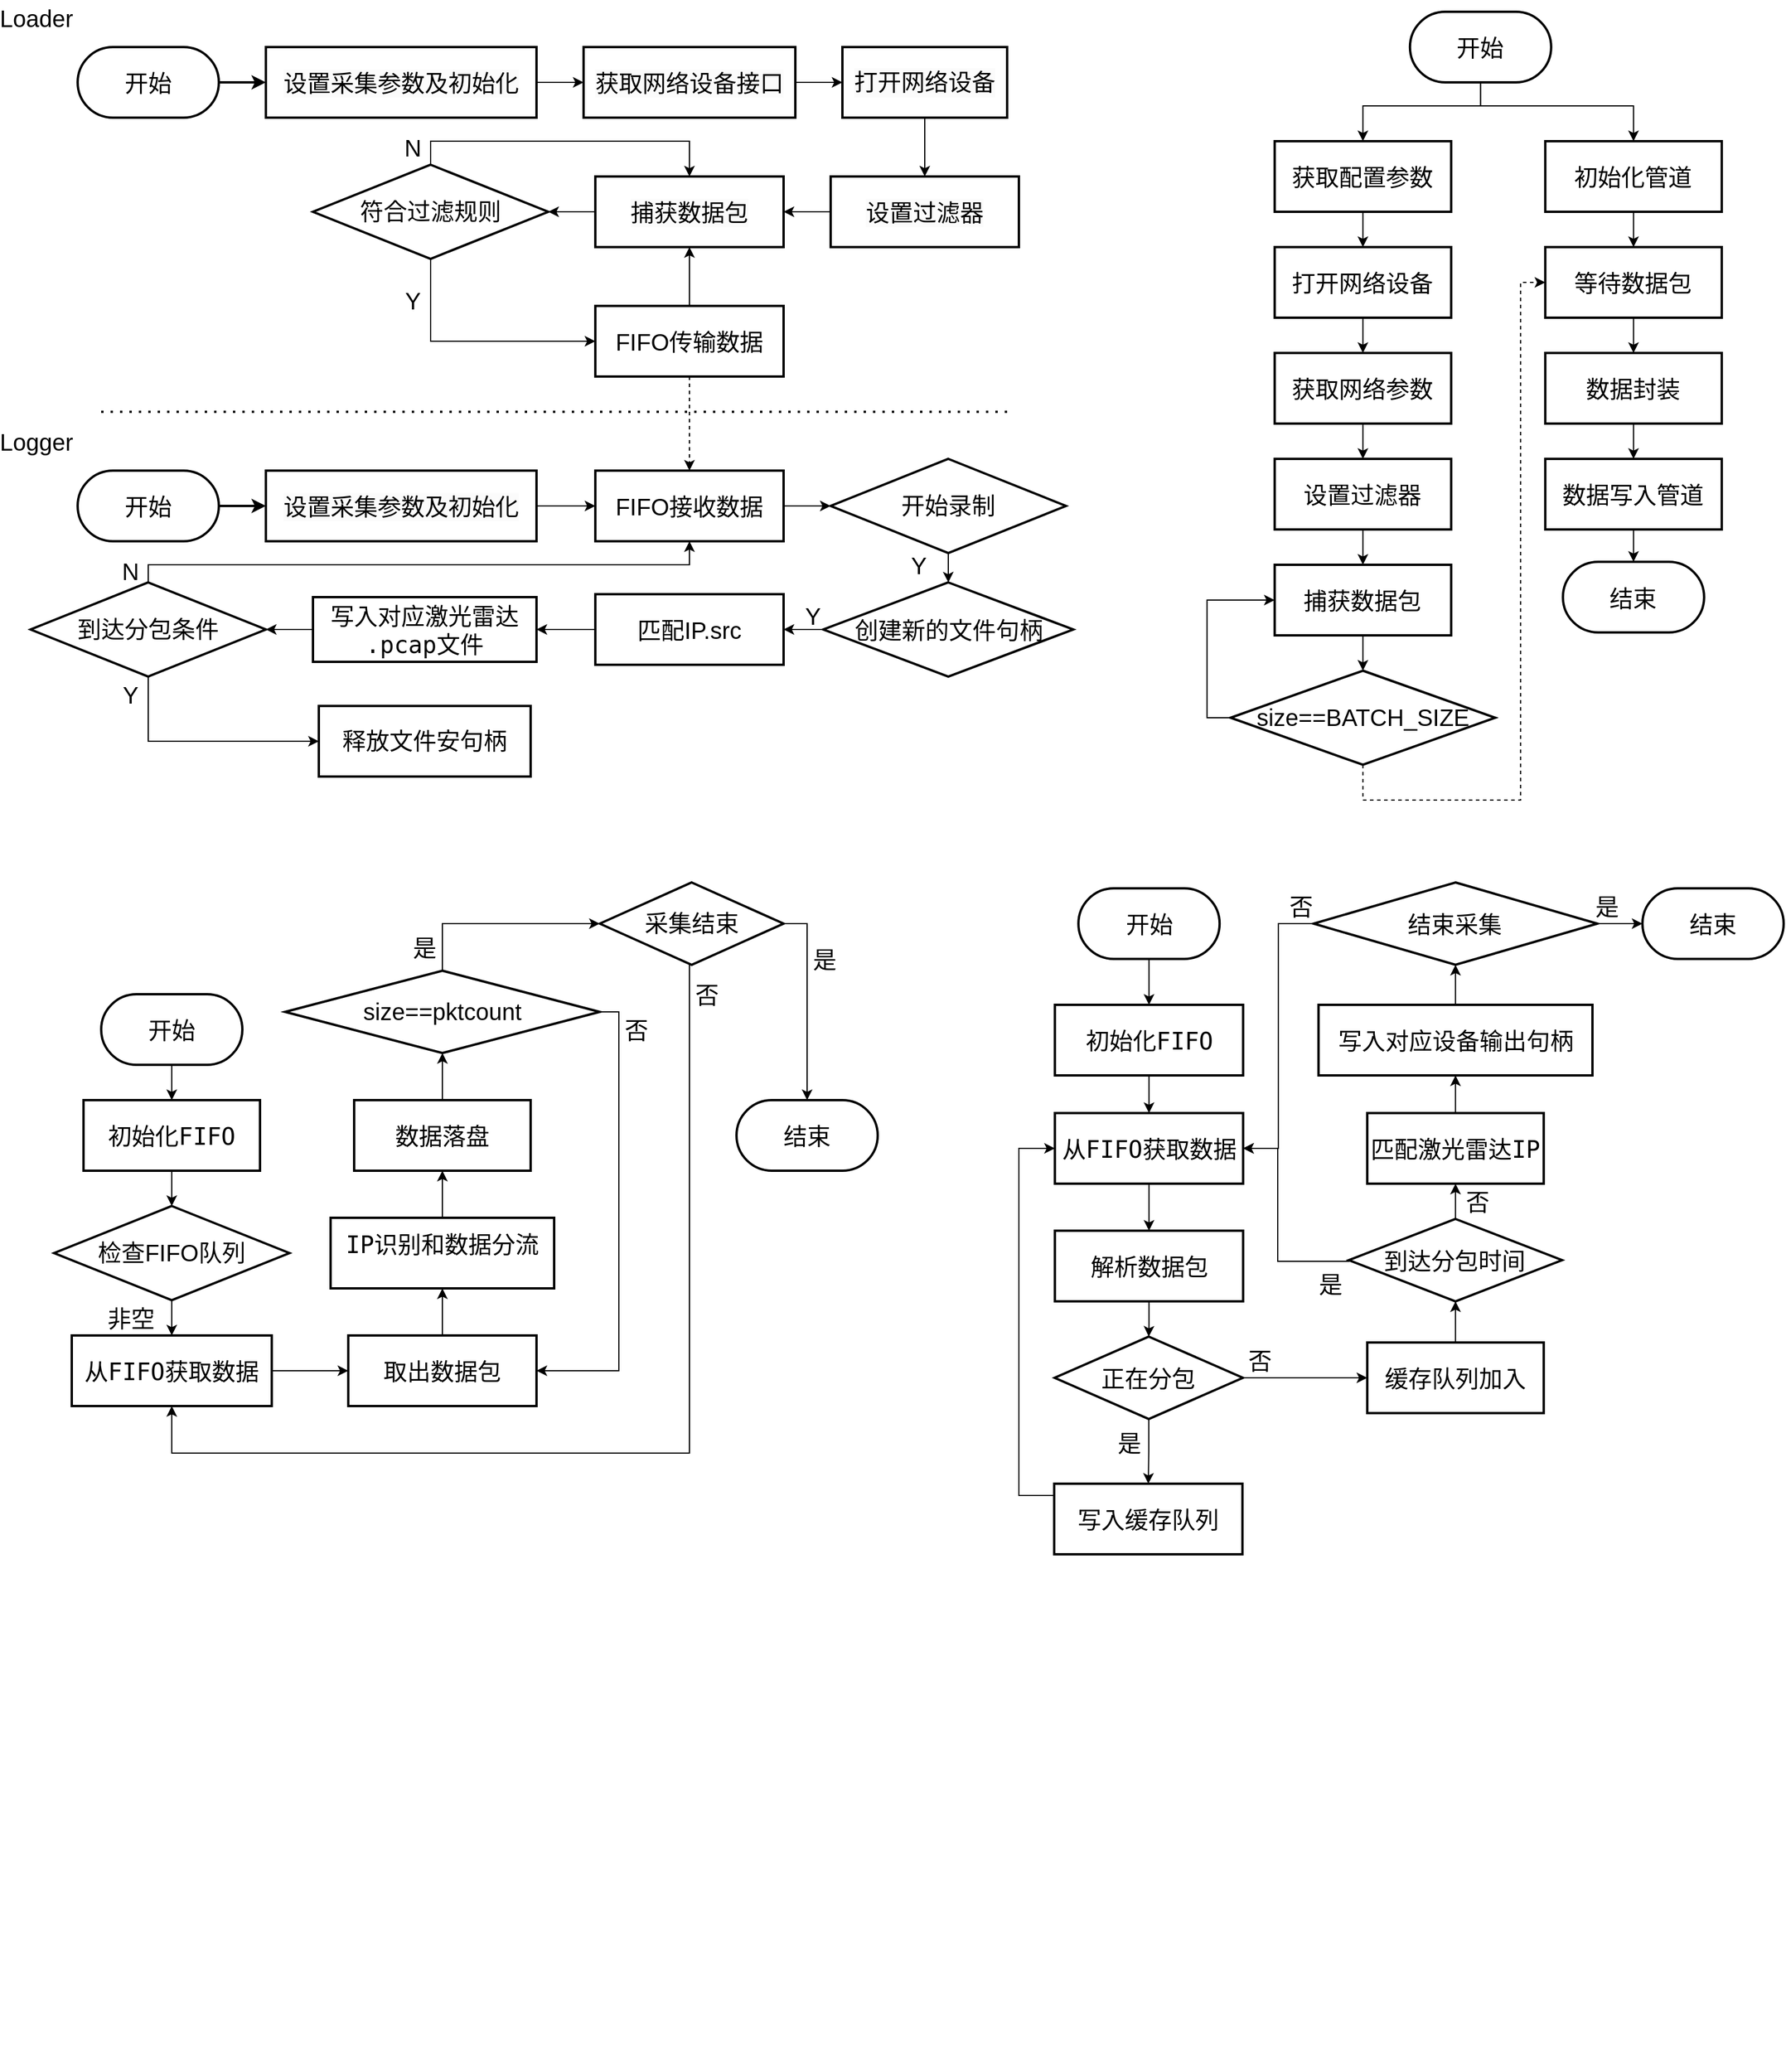 <mxfile version="24.8.4">
  <diagram name="第 1 页" id="-34MsAzQcpD7_Uyt-niJ">
    <mxGraphModel dx="1308" dy="1308" grid="1" gridSize="10" guides="1" tooltips="1" connect="1" arrows="1" fold="1" page="1" pageScale="1" pageWidth="827" pageHeight="1169" math="0" shadow="0">
      <root>
        <mxCell id="0" />
        <mxCell id="1" parent="0" />
        <mxCell id="CMEZGBUHvDBOm816A8C0-10" value="" style="edgeStyle=orthogonalEdgeStyle;rounded=0;orthogonalLoop=1;jettySize=auto;html=1;strokeWidth=2;" parent="1" source="CMEZGBUHvDBOm816A8C0-1" target="CMEZGBUHvDBOm816A8C0-9" edge="1">
          <mxGeometry relative="1" as="geometry" />
        </mxCell>
        <mxCell id="CMEZGBUHvDBOm816A8C0-1" value="&lt;h2 style=&quot;font-size: 20px;&quot;&gt;&lt;span style=&quot;font-weight: normal;&quot;&gt;开始&lt;/span&gt;&lt;/h2&gt;" style="rounded=1;whiteSpace=wrap;html=1;strokeWidth=2;arcSize=50;" parent="1" vertex="1">
          <mxGeometry x="90" y="90" width="120" height="60" as="geometry" />
        </mxCell>
        <mxCell id="CMEZGBUHvDBOm816A8C0-12" value="" style="edgeStyle=orthogonalEdgeStyle;rounded=0;orthogonalLoop=1;jettySize=auto;html=1;" parent="1" source="CMEZGBUHvDBOm816A8C0-9" target="CMEZGBUHvDBOm816A8C0-11" edge="1">
          <mxGeometry relative="1" as="geometry" />
        </mxCell>
        <mxCell id="CMEZGBUHvDBOm816A8C0-9" value="&lt;h2 style=&quot;forced-color-adjust: none; color: rgb(0, 0, 0); font-family: Helvetica; font-style: normal; font-variant-ligatures: normal; font-variant-caps: normal; letter-spacing: normal; orphans: 2; text-align: center; text-indent: 0px; text-transform: none; widows: 2; word-spacing: 0px; -webkit-text-stroke-width: 0px; white-space: normal; background-color: rgb(251, 251, 251); text-decoration-thickness: initial; text-decoration-style: initial; text-decoration-color: initial; font-size: 20px;&quot;&gt;&lt;span style=&quot;forced-color-adjust: none; font-weight: normal;&quot;&gt;设置采集参数及初始化&lt;/span&gt;&lt;/h2&gt;" style="rounded=0;whiteSpace=wrap;html=1;strokeWidth=2;" parent="1" vertex="1">
          <mxGeometry x="250" y="90" width="230" height="60" as="geometry" />
        </mxCell>
        <mxCell id="CMEZGBUHvDBOm816A8C0-14" value="" style="edgeStyle=orthogonalEdgeStyle;rounded=0;orthogonalLoop=1;jettySize=auto;html=1;" parent="1" source="CMEZGBUHvDBOm816A8C0-11" target="CMEZGBUHvDBOm816A8C0-13" edge="1">
          <mxGeometry relative="1" as="geometry" />
        </mxCell>
        <mxCell id="CMEZGBUHvDBOm816A8C0-11" value="&lt;h2 style=&quot;forced-color-adjust: none; color: rgb(0, 0, 0); font-family: Helvetica; font-style: normal; font-variant-ligatures: normal; font-variant-caps: normal; letter-spacing: normal; orphans: 2; text-align: center; text-indent: 0px; text-transform: none; widows: 2; word-spacing: 0px; -webkit-text-stroke-width: 0px; white-space: normal; background-color: rgb(251, 251, 251); text-decoration-thickness: initial; text-decoration-style: initial; text-decoration-color: initial; font-size: 20px;&quot;&gt;&lt;span style=&quot;forced-color-adjust: none; font-weight: normal;&quot;&gt;获取网络设备接口&lt;/span&gt;&lt;/h2&gt;" style="rounded=0;whiteSpace=wrap;html=1;strokeWidth=2;" parent="1" vertex="1">
          <mxGeometry x="520" y="90" width="180" height="60" as="geometry" />
        </mxCell>
        <mxCell id="CMEZGBUHvDBOm816A8C0-16" value="" style="edgeStyle=orthogonalEdgeStyle;rounded=0;orthogonalLoop=1;jettySize=auto;html=1;entryX=0.5;entryY=0;entryDx=0;entryDy=0;" parent="1" source="CMEZGBUHvDBOm816A8C0-13" target="CMEZGBUHvDBOm816A8C0-17" edge="1">
          <mxGeometry relative="1" as="geometry">
            <mxPoint x="810" y="210" as="targetPoint" />
          </mxGeometry>
        </mxCell>
        <mxCell id="CMEZGBUHvDBOm816A8C0-13" value="&lt;h2 style=&quot;forced-color-adjust: none; color: rgb(0, 0, 0); font-family: Helvetica; font-style: normal; font-variant-ligatures: normal; font-variant-caps: normal; letter-spacing: normal; orphans: 2; text-align: center; text-indent: 0px; text-transform: none; widows: 2; word-spacing: 0px; -webkit-text-stroke-width: 0px; white-space: normal; background-color: rgb(251, 251, 251); text-decoration-thickness: initial; text-decoration-style: initial; text-decoration-color: initial;&quot;&gt;&lt;span style=&quot;forced-color-adjust: none; font-weight: normal;&quot;&gt;&lt;font style=&quot;font-size: 20px;&quot;&gt;打开网络设备&lt;/font&gt;&lt;/span&gt;&lt;/h2&gt;" style="rounded=0;whiteSpace=wrap;html=1;strokeWidth=2;" parent="1" vertex="1">
          <mxGeometry x="740" y="90" width="140" height="60" as="geometry" />
        </mxCell>
        <mxCell id="CMEZGBUHvDBOm816A8C0-17" value="&lt;h2 style=&quot;forced-color-adjust: none; color: rgb(0, 0, 0); font-family: Helvetica; font-style: normal; font-variant-ligatures: normal; font-variant-caps: normal; letter-spacing: normal; orphans: 2; text-align: center; text-indent: 0px; text-transform: none; widows: 2; word-spacing: 0px; -webkit-text-stroke-width: 0px; white-space: normal; background-color: rgb(251, 251, 251); text-decoration-thickness: initial; text-decoration-style: initial; text-decoration-color: initial; font-size: 20px;&quot;&gt;&lt;span style=&quot;forced-color-adjust: none; font-weight: normal;&quot;&gt;设置过滤器&lt;/span&gt;&lt;/h2&gt;" style="rounded=0;whiteSpace=wrap;html=1;strokeWidth=2;" parent="1" vertex="1">
          <mxGeometry x="730" y="200" width="160" height="60" as="geometry" />
        </mxCell>
        <mxCell id="CMEZGBUHvDBOm816A8C0-26" value="" style="edgeStyle=orthogonalEdgeStyle;rounded=0;orthogonalLoop=1;jettySize=auto;html=1;exitX=0;exitY=0.5;exitDx=0;exitDy=0;" parent="1" source="CMEZGBUHvDBOm816A8C0-17" target="CMEZGBUHvDBOm816A8C0-25" edge="1">
          <mxGeometry relative="1" as="geometry">
            <mxPoint x="560" y="230" as="sourcePoint" />
          </mxGeometry>
        </mxCell>
        <mxCell id="CMEZGBUHvDBOm816A8C0-29" value="" style="edgeStyle=orthogonalEdgeStyle;rounded=0;orthogonalLoop=1;jettySize=auto;html=1;entryX=0.5;entryY=0;entryDx=0;entryDy=0;exitX=0.5;exitY=0;exitDx=0;exitDy=0;" parent="1" source="CMEZGBUHvDBOm816A8C0-21" target="CMEZGBUHvDBOm816A8C0-25" edge="1">
          <mxGeometry relative="1" as="geometry">
            <mxPoint x="700" y="330" as="targetPoint" />
            <Array as="points">
              <mxPoint x="390" y="170" />
              <mxPoint x="610" y="170" />
            </Array>
          </mxGeometry>
        </mxCell>
        <mxCell id="CMEZGBUHvDBOm816A8C0-31" value="" style="edgeStyle=orthogonalEdgeStyle;rounded=0;orthogonalLoop=1;jettySize=auto;html=1;exitX=0.5;exitY=1;exitDx=0;exitDy=0;" parent="1" source="CMEZGBUHvDBOm816A8C0-21" target="CMEZGBUHvDBOm816A8C0-30" edge="1">
          <mxGeometry relative="1" as="geometry">
            <Array as="points">
              <mxPoint x="390" y="340" />
            </Array>
          </mxGeometry>
        </mxCell>
        <mxCell id="CMEZGBUHvDBOm816A8C0-21" value="&lt;h2 style=&quot;&quot;&gt;&lt;span style=&quot;font-size: 20px; font-weight: normal;&quot;&gt;符合过滤&lt;/span&gt;&lt;span style=&quot;font-size: 20px; font-weight: 400;&quot;&gt;规则&lt;/span&gt;&lt;/h2&gt;" style="rhombus;whiteSpace=wrap;html=1;rounded=0;strokeWidth=2;" parent="1" vertex="1">
          <mxGeometry x="290" y="190" width="200" height="80" as="geometry" />
        </mxCell>
        <mxCell id="CMEZGBUHvDBOm816A8C0-27" value="" style="edgeStyle=orthogonalEdgeStyle;rounded=0;orthogonalLoop=1;jettySize=auto;html=1;" parent="1" source="CMEZGBUHvDBOm816A8C0-25" target="CMEZGBUHvDBOm816A8C0-21" edge="1">
          <mxGeometry relative="1" as="geometry" />
        </mxCell>
        <mxCell id="CMEZGBUHvDBOm816A8C0-25" value="&lt;h2 style=&quot;forced-color-adjust: none; color: rgb(0, 0, 0); font-family: Helvetica; font-style: normal; font-variant-ligatures: normal; font-variant-caps: normal; letter-spacing: normal; orphans: 2; text-align: center; text-indent: 0px; text-transform: none; widows: 2; word-spacing: 0px; -webkit-text-stroke-width: 0px; white-space: normal; background-color: rgb(251, 251, 251); text-decoration-thickness: initial; text-decoration-style: initial; text-decoration-color: initial; font-size: 20px;&quot;&gt;&lt;span style=&quot;forced-color-adjust: none; font-weight: normal;&quot;&gt;捕获数据包&lt;/span&gt;&lt;/h2&gt;" style="rounded=0;whiteSpace=wrap;html=1;strokeWidth=2;" parent="1" vertex="1">
          <mxGeometry x="530" y="200" width="160" height="60" as="geometry" />
        </mxCell>
        <mxCell id="CMEZGBUHvDBOm816A8C0-33" value="" style="edgeStyle=orthogonalEdgeStyle;rounded=0;orthogonalLoop=1;jettySize=auto;html=1;dashed=1;" parent="1" source="CMEZGBUHvDBOm816A8C0-30" target="CMEZGBUHvDBOm816A8C0-32" edge="1">
          <mxGeometry relative="1" as="geometry" />
        </mxCell>
        <mxCell id="CMEZGBUHvDBOm816A8C0-38" value="" style="edgeStyle=orthogonalEdgeStyle;rounded=0;orthogonalLoop=1;jettySize=auto;html=1;entryX=0.5;entryY=1;entryDx=0;entryDy=0;" parent="1" source="CMEZGBUHvDBOm816A8C0-30" target="CMEZGBUHvDBOm816A8C0-25" edge="1">
          <mxGeometry relative="1" as="geometry">
            <mxPoint x="550" y="330" as="targetPoint" />
          </mxGeometry>
        </mxCell>
        <mxCell id="CMEZGBUHvDBOm816A8C0-30" value="&lt;h2 style=&quot;font-size: 20px;&quot;&gt;&lt;span style=&quot;font-weight: normal;&quot;&gt;FIFO传输数据&lt;/span&gt;&lt;/h2&gt;" style="whiteSpace=wrap;html=1;rounded=0;strokeWidth=2;" parent="1" vertex="1">
          <mxGeometry x="530" y="310" width="160" height="60" as="geometry" />
        </mxCell>
        <mxCell id="CMEZGBUHvDBOm816A8C0-44" value="" style="edgeStyle=orthogonalEdgeStyle;rounded=0;orthogonalLoop=1;jettySize=auto;html=1;exitX=0.5;exitY=1;exitDx=0;exitDy=0;" parent="1" source="CMEZGBUHvDBOm816A8C0-59" target="CMEZGBUHvDBOm816A8C0-63" edge="1">
          <mxGeometry relative="1" as="geometry">
            <mxPoint x="610" y="630" as="sourcePoint" />
            <mxPoint x="610" y="710" as="targetPoint" />
          </mxGeometry>
        </mxCell>
        <mxCell id="CMEZGBUHvDBOm816A8C0-67" value="" style="edgeStyle=orthogonalEdgeStyle;rounded=0;orthogonalLoop=1;jettySize=auto;html=1;" parent="1" source="CMEZGBUHvDBOm816A8C0-32" target="CMEZGBUHvDBOm816A8C0-59" edge="1">
          <mxGeometry relative="1" as="geometry" />
        </mxCell>
        <mxCell id="CMEZGBUHvDBOm816A8C0-32" value="&lt;h2 style=&quot;font-size: 20px;&quot;&gt;&lt;span style=&quot;font-weight: normal;&quot;&gt;FIFO接收数据&lt;/span&gt;&lt;/h2&gt;" style="whiteSpace=wrap;html=1;rounded=0;strokeWidth=2;" parent="1" vertex="1">
          <mxGeometry x="530" y="450" width="160" height="60" as="geometry" />
        </mxCell>
        <mxCell id="CMEZGBUHvDBOm816A8C0-34" value="" style="endArrow=none;dashed=1;html=1;dashPattern=1 3;strokeWidth=2;rounded=0;" parent="1" edge="1">
          <mxGeometry width="50" height="50" relative="1" as="geometry">
            <mxPoint x="110" y="400" as="sourcePoint" />
            <mxPoint x="880" y="400" as="targetPoint" />
          </mxGeometry>
        </mxCell>
        <mxCell id="CMEZGBUHvDBOm816A8C0-39" value="" style="edgeStyle=orthogonalEdgeStyle;rounded=0;orthogonalLoop=1;jettySize=auto;html=1;strokeWidth=2;" parent="1" source="CMEZGBUHvDBOm816A8C0-40" target="CMEZGBUHvDBOm816A8C0-41" edge="1">
          <mxGeometry relative="1" as="geometry" />
        </mxCell>
        <mxCell id="CMEZGBUHvDBOm816A8C0-40" value="&lt;h2 style=&quot;font-size: 20px;&quot;&gt;&lt;span style=&quot;font-weight: normal;&quot;&gt;开始&lt;/span&gt;&lt;/h2&gt;" style="rounded=1;whiteSpace=wrap;html=1;strokeWidth=2;arcSize=50;" parent="1" vertex="1">
          <mxGeometry x="90" y="450" width="120" height="60" as="geometry" />
        </mxCell>
        <mxCell id="CMEZGBUHvDBOm816A8C0-42" value="" style="edgeStyle=orthogonalEdgeStyle;rounded=0;orthogonalLoop=1;jettySize=auto;html=1;" parent="1" source="CMEZGBUHvDBOm816A8C0-41" target="CMEZGBUHvDBOm816A8C0-32" edge="1">
          <mxGeometry relative="1" as="geometry" />
        </mxCell>
        <mxCell id="CMEZGBUHvDBOm816A8C0-41" value="&lt;h2 style=&quot;forced-color-adjust: none; color: rgb(0, 0, 0); font-family: Helvetica; font-style: normal; font-variant-ligatures: normal; font-variant-caps: normal; letter-spacing: normal; orphans: 2; text-align: center; text-indent: 0px; text-transform: none; widows: 2; word-spacing: 0px; -webkit-text-stroke-width: 0px; white-space: normal; background-color: rgb(251, 251, 251); text-decoration-thickness: initial; text-decoration-style: initial; text-decoration-color: initial; font-size: 20px;&quot;&gt;&lt;span style=&quot;forced-color-adjust: none; font-weight: normal;&quot;&gt;设置采集参数及初始化&lt;/span&gt;&lt;/h2&gt;" style="rounded=0;whiteSpace=wrap;html=1;strokeWidth=2;" parent="1" vertex="1">
          <mxGeometry x="250" y="450" width="230" height="60" as="geometry" />
        </mxCell>
        <mxCell id="CMEZGBUHvDBOm816A8C0-69" value="" style="edgeStyle=orthogonalEdgeStyle;rounded=0;orthogonalLoop=1;jettySize=auto;html=1;" parent="1" source="CMEZGBUHvDBOm816A8C0-46" target="CMEZGBUHvDBOm816A8C0-68" edge="1">
          <mxGeometry relative="1" as="geometry" />
        </mxCell>
        <mxCell id="CMEZGBUHvDBOm816A8C0-46" value="&lt;h2 style=&quot;font-size: 20px;&quot;&gt;&lt;span style=&quot;font-weight: 400;&quot;&gt;匹配IP.src&lt;/span&gt;&lt;/h2&gt;" style="whiteSpace=wrap;html=1;rounded=0;strokeWidth=2;" parent="1" vertex="1">
          <mxGeometry x="530" y="555" width="160" height="60" as="geometry" />
        </mxCell>
        <mxCell id="CMEZGBUHvDBOm816A8C0-51" value="" style="edgeStyle=orthogonalEdgeStyle;rounded=0;orthogonalLoop=1;jettySize=auto;html=1;exitX=0.5;exitY=1;exitDx=0;exitDy=0;entryX=0;entryY=0.5;entryDx=0;entryDy=0;" parent="1" source="CMEZGBUHvDBOm816A8C0-49" target="CMEZGBUHvDBOm816A8C0-50" edge="1">
          <mxGeometry relative="1" as="geometry" />
        </mxCell>
        <mxCell id="CMEZGBUHvDBOm816A8C0-83" value="" style="edgeStyle=orthogonalEdgeStyle;rounded=0;orthogonalLoop=1;jettySize=auto;html=1;entryX=0.5;entryY=1;entryDx=0;entryDy=0;" parent="1" source="CMEZGBUHvDBOm816A8C0-49" target="CMEZGBUHvDBOm816A8C0-32" edge="1">
          <mxGeometry relative="1" as="geometry">
            <Array as="points">
              <mxPoint x="150" y="530" />
              <mxPoint x="610" y="530" />
            </Array>
          </mxGeometry>
        </mxCell>
        <mxCell id="CMEZGBUHvDBOm816A8C0-49" value="&lt;h2 style=&quot;&quot;&gt;&lt;span style=&quot;font-size: 20px; font-weight: 400;&quot;&gt;到达分包条件&lt;/span&gt;&lt;/h2&gt;" style="rhombus;whiteSpace=wrap;html=1;rounded=0;strokeWidth=2;" parent="1" vertex="1">
          <mxGeometry x="50" y="545" width="200" height="80" as="geometry" />
        </mxCell>
        <mxCell id="CMEZGBUHvDBOm816A8C0-50" value="&lt;h2&gt;&lt;span style=&quot;font-size: 20px; font-weight: 400;&quot;&gt;释放文件安句柄&lt;/span&gt;&lt;/h2&gt;" style="whiteSpace=wrap;html=1;rounded=0;strokeWidth=2;" parent="1" vertex="1">
          <mxGeometry x="295" y="650" width="180" height="60" as="geometry" />
        </mxCell>
        <mxCell id="CMEZGBUHvDBOm816A8C0-59" value="&lt;h2 style=&quot;&quot;&gt;&lt;span style=&quot;font-size: 20px; font-weight: 400;&quot;&gt;开始录制&lt;/span&gt;&lt;/h2&gt;" style="rhombus;whiteSpace=wrap;html=1;rounded=0;strokeWidth=2;" parent="1" vertex="1">
          <mxGeometry x="730" y="440" width="200" height="80" as="geometry" />
        </mxCell>
        <mxCell id="CMEZGBUHvDBOm816A8C0-64" value="" style="edgeStyle=orthogonalEdgeStyle;rounded=0;orthogonalLoop=1;jettySize=auto;html=1;" parent="1" source="CMEZGBUHvDBOm816A8C0-63" target="CMEZGBUHvDBOm816A8C0-46" edge="1">
          <mxGeometry relative="1" as="geometry" />
        </mxCell>
        <mxCell id="CMEZGBUHvDBOm816A8C0-63" value="&lt;h2 style=&quot;font-size: 20px;&quot;&gt;&lt;span style=&quot;font-weight: normal;&quot;&gt;创建新的文件句柄&lt;/span&gt;&lt;/h2&gt;" style="rhombus;whiteSpace=wrap;html=1;rounded=0;strokeWidth=2;" parent="1" vertex="1">
          <mxGeometry x="723.75" y="545" width="212.5" height="80" as="geometry" />
        </mxCell>
        <mxCell id="CMEZGBUHvDBOm816A8C0-70" value="" style="edgeStyle=orthogonalEdgeStyle;rounded=0;orthogonalLoop=1;jettySize=auto;html=1;" parent="1" source="CMEZGBUHvDBOm816A8C0-68" target="CMEZGBUHvDBOm816A8C0-49" edge="1">
          <mxGeometry relative="1" as="geometry" />
        </mxCell>
        <mxCell id="CMEZGBUHvDBOm816A8C0-68" value="&lt;pre style=&quot;font-size: 20px;&quot;&gt;&lt;span style=&quot;font-weight: 400;&quot;&gt;写入对应激光雷达&lt;br&gt;&lt;/span&gt;&lt;span style=&quot;font-weight: 400;&quot;&gt;.pcap文件&lt;/span&gt;&lt;/pre&gt;" style="whiteSpace=wrap;html=1;rounded=0;strokeWidth=2;" parent="1" vertex="1">
          <mxGeometry x="290" y="557.5" width="190" height="55" as="geometry" />
        </mxCell>
        <mxCell id="CMEZGBUHvDBOm816A8C0-73" value="&lt;font style=&quot;font-size: 20px;&quot;&gt;Y&lt;/font&gt;" style="text;html=1;align=center;verticalAlign=middle;whiteSpace=wrap;rounded=0;" parent="1" vertex="1">
          <mxGeometry x="360" y="290" width="30" height="30" as="geometry" />
        </mxCell>
        <mxCell id="CMEZGBUHvDBOm816A8C0-77" value="&lt;font style=&quot;font-size: 20px;&quot;&gt;Y&lt;/font&gt;" style="text;html=1;align=center;verticalAlign=middle;whiteSpace=wrap;rounded=0;" parent="1" vertex="1">
          <mxGeometry x="790" y="515" width="30" height="30" as="geometry" />
        </mxCell>
        <mxCell id="CMEZGBUHvDBOm816A8C0-78" value="&lt;font style=&quot;font-size: 20px;&quot;&gt;Y&lt;/font&gt;" style="text;html=1;align=center;verticalAlign=middle;whiteSpace=wrap;rounded=0;" parent="1" vertex="1">
          <mxGeometry x="700" y="557.5" width="30" height="30" as="geometry" />
        </mxCell>
        <mxCell id="CMEZGBUHvDBOm816A8C0-79" value="&lt;font style=&quot;font-size: 20px;&quot;&gt;Y&lt;/font&gt;" style="text;html=1;align=center;verticalAlign=middle;whiteSpace=wrap;rounded=0;" parent="1" vertex="1">
          <mxGeometry x="120" y="625" width="30" height="30" as="geometry" />
        </mxCell>
        <mxCell id="CMEZGBUHvDBOm816A8C0-80" value="&lt;font style=&quot;font-size: 20px;&quot;&gt;N&lt;/font&gt;" style="text;html=1;align=center;verticalAlign=middle;whiteSpace=wrap;rounded=0;" parent="1" vertex="1">
          <mxGeometry x="360" y="160" width="30" height="30" as="geometry" />
        </mxCell>
        <mxCell id="CMEZGBUHvDBOm816A8C0-81" value="&lt;font style=&quot;font-size: 20px;&quot;&gt;N&lt;/font&gt;" style="text;html=1;align=center;verticalAlign=middle;whiteSpace=wrap;rounded=0;" parent="1" vertex="1">
          <mxGeometry x="120" y="520" width="30" height="30" as="geometry" />
        </mxCell>
        <mxCell id="CMEZGBUHvDBOm816A8C0-84" value="&lt;font style=&quot;font-size: 20px;&quot;&gt;Logger&lt;/font&gt;" style="text;html=1;align=center;verticalAlign=middle;whiteSpace=wrap;rounded=0;" parent="1" vertex="1">
          <mxGeometry x="40" y="410" width="30" height="30" as="geometry" />
        </mxCell>
        <mxCell id="CMEZGBUHvDBOm816A8C0-85" value="&lt;font style=&quot;font-size: 20px;&quot;&gt;Loader&lt;/font&gt;" style="text;html=1;align=center;verticalAlign=middle;whiteSpace=wrap;rounded=0;" parent="1" vertex="1">
          <mxGeometry x="40" y="50" width="30" height="30" as="geometry" />
        </mxCell>
        <mxCell id="CMEZGBUHvDBOm816A8C0-89" value="" style="edgeStyle=orthogonalEdgeStyle;rounded=0;orthogonalLoop=1;jettySize=auto;html=1;" parent="1" source="CMEZGBUHvDBOm816A8C0-87" target="CMEZGBUHvDBOm816A8C0-88" edge="1">
          <mxGeometry relative="1" as="geometry">
            <Array as="points">
              <mxPoint x="1282.4" y="140" />
              <mxPoint x="1182.4" y="140" />
            </Array>
          </mxGeometry>
        </mxCell>
        <mxCell id="CMEZGBUHvDBOm816A8C0-95" value="" style="edgeStyle=orthogonalEdgeStyle;rounded=0;orthogonalLoop=1;jettySize=auto;html=1;entryX=0.5;entryY=0;entryDx=0;entryDy=0;exitX=0.5;exitY=1;exitDx=0;exitDy=0;" parent="1" source="CMEZGBUHvDBOm816A8C0-87" target="CMEZGBUHvDBOm816A8C0-96" edge="1">
          <mxGeometry relative="1" as="geometry">
            <mxPoint x="1257.4" y="200" as="sourcePoint" />
            <mxPoint x="1497.4" y="100" as="targetPoint" />
            <Array as="points">
              <mxPoint x="1282.4" y="140" />
              <mxPoint x="1412.4" y="140" />
            </Array>
          </mxGeometry>
        </mxCell>
        <mxCell id="CMEZGBUHvDBOm816A8C0-87" value="&lt;h2 style=&quot;font-size: 20px;&quot;&gt;&lt;span style=&quot;font-weight: normal;&quot;&gt;开始&lt;/span&gt;&lt;/h2&gt;" style="rounded=1;whiteSpace=wrap;html=1;strokeWidth=2;arcSize=50;" parent="1" vertex="1">
          <mxGeometry x="1222.4" y="60" width="120" height="60" as="geometry" />
        </mxCell>
        <mxCell id="CMEZGBUHvDBOm816A8C0-91" value="" style="edgeStyle=orthogonalEdgeStyle;rounded=0;orthogonalLoop=1;jettySize=auto;html=1;" parent="1" source="CMEZGBUHvDBOm816A8C0-88" target="CMEZGBUHvDBOm816A8C0-90" edge="1">
          <mxGeometry relative="1" as="geometry" />
        </mxCell>
        <mxCell id="CMEZGBUHvDBOm816A8C0-88" value="&lt;pre style=&quot;&quot;&gt;&lt;span style=&quot;font-size: 20px; font-weight: 400;&quot;&gt;获取配置参数&lt;/span&gt;&lt;/pre&gt;" style="whiteSpace=wrap;html=1;rounded=0;strokeWidth=2;" parent="1" vertex="1">
          <mxGeometry x="1107.4" y="170" width="150" height="60" as="geometry" />
        </mxCell>
        <mxCell id="CMEZGBUHvDBOm816A8C0-93" value="" style="edgeStyle=orthogonalEdgeStyle;rounded=0;orthogonalLoop=1;jettySize=auto;html=1;" parent="1" source="CMEZGBUHvDBOm816A8C0-90" target="CMEZGBUHvDBOm816A8C0-92" edge="1">
          <mxGeometry relative="1" as="geometry" />
        </mxCell>
        <mxCell id="CMEZGBUHvDBOm816A8C0-90" value="&lt;pre style=&quot;&quot;&gt;&lt;span style=&quot;font-size: 20px;&quot;&gt;打开网络设备&lt;/span&gt;&lt;br&gt;&lt;/pre&gt;" style="whiteSpace=wrap;html=1;rounded=0;strokeWidth=2;" parent="1" vertex="1">
          <mxGeometry x="1107.4" y="260" width="150" height="60" as="geometry" />
        </mxCell>
        <mxCell id="CMEZGBUHvDBOm816A8C0-98" value="" style="edgeStyle=orthogonalEdgeStyle;rounded=0;orthogonalLoop=1;jettySize=auto;html=1;" parent="1" source="CMEZGBUHvDBOm816A8C0-92" target="CMEZGBUHvDBOm816A8C0-97" edge="1">
          <mxGeometry relative="1" as="geometry" />
        </mxCell>
        <mxCell id="CMEZGBUHvDBOm816A8C0-92" value="&lt;pre style=&quot;&quot;&gt;&lt;span style=&quot;font-size: 20px;&quot;&gt;获取网络参数&lt;/span&gt;&lt;br&gt;&lt;/pre&gt;" style="whiteSpace=wrap;html=1;rounded=0;strokeWidth=2;" parent="1" vertex="1">
          <mxGeometry x="1107.4" y="350" width="150" height="60" as="geometry" />
        </mxCell>
        <mxCell id="CMEZGBUHvDBOm816A8C0-109" value="" style="edgeStyle=orthogonalEdgeStyle;rounded=0;orthogonalLoop=1;jettySize=auto;html=1;" parent="1" source="CMEZGBUHvDBOm816A8C0-96" target="CMEZGBUHvDBOm816A8C0-108" edge="1">
          <mxGeometry relative="1" as="geometry" />
        </mxCell>
        <mxCell id="CMEZGBUHvDBOm816A8C0-96" value="&lt;pre&gt;&lt;span style=&quot;font-size: 20px;&quot;&gt;初始化管道&lt;/span&gt;&lt;/pre&gt;" style="whiteSpace=wrap;html=1;rounded=0;strokeWidth=2;" parent="1" vertex="1">
          <mxGeometry x="1337.4" y="170" width="150" height="60" as="geometry" />
        </mxCell>
        <mxCell id="CMEZGBUHvDBOm816A8C0-100" value="" style="edgeStyle=orthogonalEdgeStyle;rounded=0;orthogonalLoop=1;jettySize=auto;html=1;" parent="1" source="CMEZGBUHvDBOm816A8C0-97" target="CMEZGBUHvDBOm816A8C0-99" edge="1">
          <mxGeometry relative="1" as="geometry" />
        </mxCell>
        <mxCell id="CMEZGBUHvDBOm816A8C0-97" value="&lt;pre style=&quot;&quot;&gt;&lt;span style=&quot;font-size: 20px;&quot;&gt;设置过滤器&lt;/span&gt;&lt;br&gt;&lt;/pre&gt;" style="whiteSpace=wrap;html=1;rounded=0;strokeWidth=2;" parent="1" vertex="1">
          <mxGeometry x="1107.4" y="440" width="150" height="60" as="geometry" />
        </mxCell>
        <mxCell id="CMEZGBUHvDBOm816A8C0-116" value="" style="edgeStyle=orthogonalEdgeStyle;rounded=0;orthogonalLoop=1;jettySize=auto;html=1;entryX=0;entryY=0.5;entryDx=0;entryDy=0;dashed=1;exitX=0.5;exitY=1;exitDx=0;exitDy=0;" parent="1" source="CMEZGBUHvDBOm816A8C0-117" target="CMEZGBUHvDBOm816A8C0-108" edge="1">
          <mxGeometry relative="1" as="geometry">
            <mxPoint x="1372.4" y="560" as="targetPoint" />
            <Array as="points">
              <mxPoint x="1182.4" y="730" />
              <mxPoint x="1316.4" y="730" />
              <mxPoint x="1316.4" y="290" />
            </Array>
          </mxGeometry>
        </mxCell>
        <mxCell id="CMEZGBUHvDBOm816A8C0-118" value="" style="edgeStyle=orthogonalEdgeStyle;rounded=0;orthogonalLoop=1;jettySize=auto;html=1;" parent="1" source="CMEZGBUHvDBOm816A8C0-99" target="CMEZGBUHvDBOm816A8C0-117" edge="1">
          <mxGeometry relative="1" as="geometry" />
        </mxCell>
        <mxCell id="CMEZGBUHvDBOm816A8C0-99" value="&lt;pre style=&quot;&quot;&gt;&lt;span style=&quot;font-size: 20px;&quot;&gt;捕获数据包&lt;/span&gt;&lt;br&gt;&lt;/pre&gt;" style="whiteSpace=wrap;html=1;rounded=0;strokeWidth=2;" parent="1" vertex="1">
          <mxGeometry x="1107.4" y="530" width="150" height="60" as="geometry" />
        </mxCell>
        <mxCell id="CMEZGBUHvDBOm816A8C0-122" value="" style="edgeStyle=orthogonalEdgeStyle;rounded=0;orthogonalLoop=1;jettySize=auto;html=1;" parent="1" source="CMEZGBUHvDBOm816A8C0-108" target="CMEZGBUHvDBOm816A8C0-121" edge="1">
          <mxGeometry relative="1" as="geometry" />
        </mxCell>
        <mxCell id="CMEZGBUHvDBOm816A8C0-108" value="&lt;pre&gt;&lt;span style=&quot;font-size: 20px;&quot;&gt;等待数据包&lt;/span&gt;&lt;/pre&gt;" style="whiteSpace=wrap;html=1;rounded=0;strokeWidth=2;" parent="1" vertex="1">
          <mxGeometry x="1337.4" y="260" width="150" height="60" as="geometry" />
        </mxCell>
        <mxCell id="CMEZGBUHvDBOm816A8C0-120" value="" style="edgeStyle=orthogonalEdgeStyle;rounded=0;orthogonalLoop=1;jettySize=auto;html=1;entryX=0;entryY=0.5;entryDx=0;entryDy=0;exitX=0;exitY=0.5;exitDx=0;exitDy=0;" parent="1" source="CMEZGBUHvDBOm816A8C0-117" target="CMEZGBUHvDBOm816A8C0-99" edge="1">
          <mxGeometry relative="1" as="geometry">
            <mxPoint x="989.9" y="660" as="targetPoint" />
          </mxGeometry>
        </mxCell>
        <mxCell id="CMEZGBUHvDBOm816A8C0-117" value="&lt;h2 style=&quot;&quot;&gt;&lt;span style=&quot;font-size: 20px; font-weight: 400;&quot;&gt;size==BATCH_SIZE&lt;/span&gt;&lt;/h2&gt;" style="rhombus;whiteSpace=wrap;html=1;rounded=0;strokeWidth=2;" parent="1" vertex="1">
          <mxGeometry x="1069.9" y="620" width="225" height="80" as="geometry" />
        </mxCell>
        <mxCell id="CMEZGBUHvDBOm816A8C0-124" value="" style="edgeStyle=orthogonalEdgeStyle;rounded=0;orthogonalLoop=1;jettySize=auto;html=1;" parent="1" source="CMEZGBUHvDBOm816A8C0-121" target="CMEZGBUHvDBOm816A8C0-123" edge="1">
          <mxGeometry relative="1" as="geometry" />
        </mxCell>
        <mxCell id="CMEZGBUHvDBOm816A8C0-121" value="&lt;span style=&quot;font-size: 20px;&quot;&gt;数据封装&lt;/span&gt;" style="whiteSpace=wrap;html=1;rounded=0;strokeWidth=2;" parent="1" vertex="1">
          <mxGeometry x="1337.4" y="350" width="150" height="60" as="geometry" />
        </mxCell>
        <mxCell id="-_MD3THzndeUI7EFDFY5-96" value="" style="edgeStyle=orthogonalEdgeStyle;rounded=0;orthogonalLoop=1;jettySize=auto;html=1;" edge="1" parent="1" source="CMEZGBUHvDBOm816A8C0-123" target="-_MD3THzndeUI7EFDFY5-97">
          <mxGeometry relative="1" as="geometry">
            <mxPoint x="1412.4" y="580" as="targetPoint" />
          </mxGeometry>
        </mxCell>
        <mxCell id="CMEZGBUHvDBOm816A8C0-123" value="&lt;span style=&quot;font-size: 20px;&quot;&gt;数据写入管道&lt;/span&gt;" style="whiteSpace=wrap;html=1;rounded=0;strokeWidth=2;" parent="1" vertex="1">
          <mxGeometry x="1337.4" y="440" width="150" height="60" as="geometry" />
        </mxCell>
        <mxCell id="CMEZGBUHvDBOm816A8C0-148" value="" style="edgeStyle=orthogonalEdgeStyle;rounded=0;orthogonalLoop=1;jettySize=auto;html=1;" parent="1" source="CMEZGBUHvDBOm816A8C0-127" target="CMEZGBUHvDBOm816A8C0-129" edge="1">
          <mxGeometry relative="1" as="geometry" />
        </mxCell>
        <mxCell id="CMEZGBUHvDBOm816A8C0-127" value="&lt;h2 style=&quot;font-size: 20px;&quot;&gt;&lt;span style=&quot;font-weight: normal;&quot;&gt;开始&lt;/span&gt;&lt;/h2&gt;" style="rounded=1;whiteSpace=wrap;html=1;strokeWidth=2;arcSize=50;" parent="1" vertex="1">
          <mxGeometry x="110" y="895" width="120" height="60" as="geometry" />
        </mxCell>
        <mxCell id="CMEZGBUHvDBOm816A8C0-128" value="" style="edgeStyle=orthogonalEdgeStyle;rounded=0;orthogonalLoop=1;jettySize=auto;html=1;" parent="1" source="CMEZGBUHvDBOm816A8C0-129" target="CMEZGBUHvDBOm816A8C0-149" edge="1">
          <mxGeometry relative="1" as="geometry">
            <mxPoint x="440" y="925.048" as="targetPoint" />
          </mxGeometry>
        </mxCell>
        <mxCell id="CMEZGBUHvDBOm816A8C0-129" value="&lt;pre style=&quot;&quot;&gt;&lt;span style=&quot;font-size: 20px;&quot;&gt;初始化FIFO&lt;/span&gt;&lt;/pre&gt;" style="whiteSpace=wrap;html=1;rounded=0;strokeWidth=2;" parent="1" vertex="1">
          <mxGeometry x="95" y="985" width="150" height="60" as="geometry" />
        </mxCell>
        <mxCell id="CMEZGBUHvDBOm816A8C0-130" value="" style="edgeStyle=orthogonalEdgeStyle;rounded=0;orthogonalLoop=1;jettySize=auto;html=1;exitX=0.5;exitY=1;exitDx=0;exitDy=0;" parent="1" source="CMEZGBUHvDBOm816A8C0-149" target="CMEZGBUHvDBOm816A8C0-133" edge="1">
          <mxGeometry relative="1" as="geometry">
            <mxPoint x="590" y="925.048" as="sourcePoint" />
          </mxGeometry>
        </mxCell>
        <mxCell id="CMEZGBUHvDBOm816A8C0-132" value="" style="edgeStyle=orthogonalEdgeStyle;rounded=0;orthogonalLoop=1;jettySize=auto;html=1;" parent="1" source="CMEZGBUHvDBOm816A8C0-161" target="CMEZGBUHvDBOm816A8C0-137" edge="1">
          <mxGeometry relative="1" as="geometry" />
        </mxCell>
        <mxCell id="CMEZGBUHvDBOm816A8C0-133" value="&lt;pre style=&quot;&quot;&gt;&lt;span style=&quot;font-size: 20px;&quot;&gt;从FIFO获取数据&lt;/span&gt;&lt;br&gt;&lt;/pre&gt;" style="whiteSpace=wrap;html=1;rounded=0;strokeWidth=2;" parent="1" vertex="1">
          <mxGeometry x="85" y="1185" width="170" height="60" as="geometry" />
        </mxCell>
        <mxCell id="CMEZGBUHvDBOm816A8C0-136" value="" style="edgeStyle=orthogonalEdgeStyle;rounded=0;orthogonalLoop=1;jettySize=auto;html=1;" parent="1" source="CMEZGBUHvDBOm816A8C0-137" target="CMEZGBUHvDBOm816A8C0-140" edge="1">
          <mxGeometry relative="1" as="geometry" />
        </mxCell>
        <mxCell id="CMEZGBUHvDBOm816A8C0-137" value="&lt;pre style=&quot;&quot;&gt;&lt;span style=&quot;font-size: 20px;&quot;&gt;IP识别和数据分流&lt;br/&gt;&lt;/span&gt;&lt;br/&gt;&lt;/pre&gt;" style="whiteSpace=wrap;html=1;rounded=0;strokeWidth=2;" parent="1" vertex="1">
          <mxGeometry x="305" y="1085" width="190" height="60" as="geometry" />
        </mxCell>
        <mxCell id="CMEZGBUHvDBOm816A8C0-139" value="" style="edgeStyle=orthogonalEdgeStyle;rounded=0;orthogonalLoop=1;jettySize=auto;html=1;entryX=0.5;entryY=1;entryDx=0;entryDy=0;exitX=0.5;exitY=1;exitDx=0;exitDy=0;" parent="1" source="CMEZGBUHvDBOm816A8C0-165" target="CMEZGBUHvDBOm816A8C0-133" edge="1">
          <mxGeometry relative="1" as="geometry">
            <Array as="points">
              <mxPoint x="610" y="870" />
              <mxPoint x="610" y="1285" />
              <mxPoint x="170" y="1285" />
            </Array>
          </mxGeometry>
        </mxCell>
        <mxCell id="CMEZGBUHvDBOm816A8C0-154" value="" style="edgeStyle=orthogonalEdgeStyle;rounded=0;orthogonalLoop=1;jettySize=auto;html=1;" parent="1" source="CMEZGBUHvDBOm816A8C0-140" target="CMEZGBUHvDBOm816A8C0-144" edge="1">
          <mxGeometry relative="1" as="geometry" />
        </mxCell>
        <mxCell id="CMEZGBUHvDBOm816A8C0-140" value="&lt;pre style=&quot;&quot;&gt;&lt;span style=&quot;font-size: 20px;&quot;&gt;数据落盘&lt;/span&gt;&lt;br&gt;&lt;/pre&gt;" style="whiteSpace=wrap;html=1;rounded=0;strokeWidth=2;" parent="1" vertex="1">
          <mxGeometry x="325" y="985" width="150" height="60" as="geometry" />
        </mxCell>
        <mxCell id="CMEZGBUHvDBOm816A8C0-166" value="" style="edgeStyle=orthogonalEdgeStyle;rounded=0;orthogonalLoop=1;jettySize=auto;html=1;exitX=0.5;exitY=0;exitDx=0;exitDy=0;" parent="1" source="CMEZGBUHvDBOm816A8C0-144" target="CMEZGBUHvDBOm816A8C0-165" edge="1">
          <mxGeometry relative="1" as="geometry">
            <mxPoint x="534" y="835.0" as="sourcePoint" />
            <Array as="points">
              <mxPoint x="400" y="835" />
            </Array>
          </mxGeometry>
        </mxCell>
        <mxCell id="CMEZGBUHvDBOm816A8C0-169" value="" style="edgeStyle=orthogonalEdgeStyle;rounded=0;orthogonalLoop=1;jettySize=auto;html=1;entryX=1;entryY=0.5;entryDx=0;entryDy=0;" parent="1" source="CMEZGBUHvDBOm816A8C0-144" target="CMEZGBUHvDBOm816A8C0-161" edge="1">
          <mxGeometry relative="1" as="geometry">
            <Array as="points">
              <mxPoint x="550" y="910" />
              <mxPoint x="550" y="1215" />
            </Array>
          </mxGeometry>
        </mxCell>
        <mxCell id="CMEZGBUHvDBOm816A8C0-144" value="&lt;h2 style=&quot;&quot;&gt;&lt;span style=&quot;font-size: 20px; font-weight: 400;&quot;&gt;size==pktcount&lt;/span&gt;&lt;br&gt;&lt;/h2&gt;" style="rhombus;whiteSpace=wrap;html=1;rounded=0;strokeWidth=2;" parent="1" vertex="1">
          <mxGeometry x="266.25" y="875" width="267.5" height="70" as="geometry" />
        </mxCell>
        <mxCell id="CMEZGBUHvDBOm816A8C0-149" value="&lt;h2 style=&quot;&quot;&gt;&lt;span style=&quot;font-size: 20px; font-weight: 400;&quot;&gt;检查FIFO队列&lt;/span&gt;&lt;/h2&gt;" style="rhombus;whiteSpace=wrap;html=1;rounded=0;strokeWidth=2;" parent="1" vertex="1">
          <mxGeometry x="70" y="1075" width="200" height="80" as="geometry" />
        </mxCell>
        <mxCell id="CMEZGBUHvDBOm816A8C0-153" value="&lt;font style=&quot;font-size: 20px;&quot;&gt;非空&lt;/font&gt;" style="text;html=1;align=center;verticalAlign=middle;whiteSpace=wrap;rounded=0;" parent="1" vertex="1">
          <mxGeometry x="110" y="1155" width="51.23" height="30" as="geometry" />
        </mxCell>
        <mxCell id="CMEZGBUHvDBOm816A8C0-156" value="&lt;font style=&quot;font-size: 20px;&quot;&gt;否&lt;/font&gt;" style="text;html=1;align=center;verticalAlign=middle;whiteSpace=wrap;rounded=0;" parent="1" vertex="1">
          <mxGeometry x="610" y="880" width="30" height="30" as="geometry" />
        </mxCell>
        <mxCell id="CMEZGBUHvDBOm816A8C0-159" value="&lt;h2 style=&quot;font-size: 20px;&quot;&gt;&lt;span style=&quot;font-weight: normal;&quot;&gt;结束&lt;/span&gt;&lt;/h2&gt;" style="rounded=1;whiteSpace=wrap;html=1;strokeWidth=2;arcSize=50;" parent="1" vertex="1">
          <mxGeometry x="650" y="985" width="120" height="60" as="geometry" />
        </mxCell>
        <mxCell id="CMEZGBUHvDBOm816A8C0-160" value="&lt;font style=&quot;font-size: 20px;&quot;&gt;是&lt;/font&gt;" style="text;html=1;align=center;verticalAlign=middle;whiteSpace=wrap;rounded=0;" parent="1" vertex="1">
          <mxGeometry x="370" y="840" width="30" height="30" as="geometry" />
        </mxCell>
        <mxCell id="CMEZGBUHvDBOm816A8C0-162" value="" style="edgeStyle=orthogonalEdgeStyle;rounded=0;orthogonalLoop=1;jettySize=auto;html=1;" parent="1" source="CMEZGBUHvDBOm816A8C0-133" target="CMEZGBUHvDBOm816A8C0-161" edge="1">
          <mxGeometry relative="1" as="geometry">
            <mxPoint x="255" y="1215" as="sourcePoint" />
            <mxPoint x="629" y="1215" as="targetPoint" />
          </mxGeometry>
        </mxCell>
        <mxCell id="CMEZGBUHvDBOm816A8C0-161" value="&lt;span style=&quot;font-size: 20px;&quot;&gt;取出数据包&lt;/span&gt;" style="whiteSpace=wrap;html=1;rounded=0;strokeWidth=2;" parent="1" vertex="1">
          <mxGeometry x="320" y="1185" width="160" height="60" as="geometry" />
        </mxCell>
        <mxCell id="CMEZGBUHvDBOm816A8C0-167" value="" style="edgeStyle=orthogonalEdgeStyle;rounded=0;orthogonalLoop=1;jettySize=auto;html=1;exitX=1;exitY=0.5;exitDx=0;exitDy=0;entryX=0.5;entryY=0;entryDx=0;entryDy=0;" parent="1" source="CMEZGBUHvDBOm816A8C0-165" target="CMEZGBUHvDBOm816A8C0-159" edge="1">
          <mxGeometry relative="1" as="geometry">
            <mxPoint x="700" y="835" as="sourcePoint" />
            <Array as="points">
              <mxPoint x="710" y="835" />
              <mxPoint x="710" y="925" />
            </Array>
          </mxGeometry>
        </mxCell>
        <mxCell id="CMEZGBUHvDBOm816A8C0-165" value="&lt;h2 style=&quot;&quot;&gt;&lt;span style=&quot;font-size: 20px; font-weight: 400;&quot;&gt;采集结束&lt;/span&gt;&lt;br&gt;&lt;/h2&gt;" style="rhombus;whiteSpace=wrap;html=1;rounded=0;strokeWidth=2;" parent="1" vertex="1">
          <mxGeometry x="533.75" y="800" width="156.25" height="70" as="geometry" />
        </mxCell>
        <mxCell id="CMEZGBUHvDBOm816A8C0-168" value="&lt;font style=&quot;font-size: 20px;&quot;&gt;是&lt;/font&gt;" style="text;html=1;align=center;verticalAlign=middle;whiteSpace=wrap;rounded=0;" parent="1" vertex="1">
          <mxGeometry x="710" y="850" width="30" height="30" as="geometry" />
        </mxCell>
        <mxCell id="CMEZGBUHvDBOm816A8C0-170" value="&lt;font style=&quot;font-size: 20px;&quot;&gt;否&lt;/font&gt;" style="text;html=1;align=center;verticalAlign=middle;whiteSpace=wrap;rounded=0;" parent="1" vertex="1">
          <mxGeometry x="550" y="910" width="30" height="30" as="geometry" />
        </mxCell>
        <mxCell id="-_MD3THzndeUI7EFDFY5-25" value="" style="edgeStyle=orthogonalEdgeStyle;rounded=0;orthogonalLoop=1;jettySize=auto;html=1;" edge="1" parent="1" source="-_MD3THzndeUI7EFDFY5-3" target="-_MD3THzndeUI7EFDFY5-5">
          <mxGeometry relative="1" as="geometry" />
        </mxCell>
        <mxCell id="-_MD3THzndeUI7EFDFY5-3" value="&lt;h2 style=&quot;font-size: 20px;&quot;&gt;&lt;span style=&quot;font-weight: normal;&quot;&gt;开始&lt;/span&gt;&lt;/h2&gt;" style="rounded=1;whiteSpace=wrap;html=1;strokeWidth=2;arcSize=50;" vertex="1" parent="1">
          <mxGeometry x="940.6" y="805" width="120" height="60" as="geometry" />
        </mxCell>
        <mxCell id="-_MD3THzndeUI7EFDFY5-4" value="" style="edgeStyle=orthogonalEdgeStyle;rounded=0;orthogonalLoop=1;jettySize=auto;html=1;" edge="1" parent="1" source="-_MD3THzndeUI7EFDFY5-5" target="-_MD3THzndeUI7EFDFY5-7">
          <mxGeometry relative="1" as="geometry" />
        </mxCell>
        <mxCell id="-_MD3THzndeUI7EFDFY5-5" value="&lt;pre style=&quot;&quot;&gt;&lt;pre&gt;&lt;span style=&quot;font-size: 20px;&quot;&gt;初始化FIFO&lt;/span&gt;&lt;/pre&gt;&lt;/pre&gt;" style="whiteSpace=wrap;html=1;rounded=0;strokeWidth=2;" vertex="1" parent="1">
          <mxGeometry x="920.6" y="904" width="160" height="60" as="geometry" />
        </mxCell>
        <mxCell id="-_MD3THzndeUI7EFDFY5-6" value="" style="edgeStyle=orthogonalEdgeStyle;rounded=0;orthogonalLoop=1;jettySize=auto;html=1;entryX=0.5;entryY=0;entryDx=0;entryDy=0;" edge="1" parent="1" source="-_MD3THzndeUI7EFDFY5-7" target="-_MD3THzndeUI7EFDFY5-34">
          <mxGeometry relative="1" as="geometry">
            <mxPoint x="1000.588" y="996.0" as="targetPoint" />
          </mxGeometry>
        </mxCell>
        <mxCell id="-_MD3THzndeUI7EFDFY5-7" value="&lt;pre style=&quot;&quot;&gt;&lt;pre&gt;&lt;span style=&quot;font-size: 20px;&quot;&gt;从FIFO获取数据&lt;/span&gt;&lt;/pre&gt;&lt;/pre&gt;" style="whiteSpace=wrap;html=1;rounded=0;strokeWidth=2;" vertex="1" parent="1">
          <mxGeometry x="920.6" y="996" width="160" height="60" as="geometry" />
        </mxCell>
        <mxCell id="-_MD3THzndeUI7EFDFY5-52" value="" style="edgeStyle=orthogonalEdgeStyle;rounded=0;orthogonalLoop=1;jettySize=auto;html=1;entryX=1;entryY=0.5;entryDx=0;entryDy=0;exitX=0;exitY=0.5;exitDx=0;exitDy=0;" edge="1" parent="1" source="-_MD3THzndeUI7EFDFY5-38" target="-_MD3THzndeUI7EFDFY5-7">
          <mxGeometry relative="1" as="geometry">
            <mxPoint x="1150.486" y="1122.059" as="sourcePoint" />
            <Array as="points">
              <mxPoint x="1110" y="1122" />
              <mxPoint x="1110" y="1026" />
            </Array>
          </mxGeometry>
        </mxCell>
        <mxCell id="-_MD3THzndeUI7EFDFY5-48" value="" style="edgeStyle=orthogonalEdgeStyle;rounded=0;orthogonalLoop=1;jettySize=auto;html=1;entryX=0.5;entryY=1;entryDx=0;entryDy=0;" edge="1" parent="1" source="-_MD3THzndeUI7EFDFY5-33" target="-_MD3THzndeUI7EFDFY5-49">
          <mxGeometry relative="1" as="geometry">
            <mxPoint x="1270.325" y="686" as="targetPoint" />
          </mxGeometry>
        </mxCell>
        <mxCell id="-_MD3THzndeUI7EFDFY5-33" value="&lt;pre style=&quot;&quot;&gt;&lt;p&gt;&lt;span style=&quot;font-size: 20px;&quot;&gt;&lt;font face=&quot;Tahoma&quot;&gt;写入对应设备输出句柄&lt;/font&gt;&lt;/span&gt;&lt;br&gt;&lt;/p&gt;&lt;/pre&gt;" style="whiteSpace=wrap;html=1;rounded=0;strokeWidth=2;" vertex="1" parent="1">
          <mxGeometry x="1144.69" y="904" width="232.81" height="60" as="geometry" />
        </mxCell>
        <mxCell id="-_MD3THzndeUI7EFDFY5-81" value="" style="edgeStyle=orthogonalEdgeStyle;rounded=0;orthogonalLoop=1;jettySize=auto;html=1;entryX=0.5;entryY=0;entryDx=0;entryDy=0;" edge="1" parent="1" source="-_MD3THzndeUI7EFDFY5-34" target="-_MD3THzndeUI7EFDFY5-82">
          <mxGeometry relative="1" as="geometry">
            <mxPoint x="1000.6" y="1224.0" as="targetPoint" />
          </mxGeometry>
        </mxCell>
        <mxCell id="-_MD3THzndeUI7EFDFY5-34" value="&lt;pre style=&quot;&quot;&gt;&lt;pre&gt;&lt;span style=&quot;font-size: 20px;&quot;&gt;解析数据包&lt;/span&gt;&lt;/pre&gt;&lt;/pre&gt;" style="whiteSpace=wrap;html=1;rounded=0;strokeWidth=2;" vertex="1" parent="1">
          <mxGeometry x="920.6" y="1096" width="160" height="60" as="geometry" />
        </mxCell>
        <mxCell id="-_MD3THzndeUI7EFDFY5-90" value="" style="edgeStyle=orthogonalEdgeStyle;rounded=0;orthogonalLoop=1;jettySize=auto;html=1;" edge="1" parent="1" source="-_MD3THzndeUI7EFDFY5-38" target="-_MD3THzndeUI7EFDFY5-89">
          <mxGeometry relative="1" as="geometry" />
        </mxCell>
        <mxCell id="-_MD3THzndeUI7EFDFY5-38" value="&lt;pre&gt;&lt;span style=&quot;font-size: 20px;&quot;&gt;到达分包时间&lt;/span&gt;&lt;/pre&gt;" style="rhombus;whiteSpace=wrap;html=1;rounded=0;strokeWidth=2;" vertex="1" parent="1">
          <mxGeometry x="1170.49" y="1086" width="181.2" height="70" as="geometry" />
        </mxCell>
        <mxCell id="-_MD3THzndeUI7EFDFY5-69" value="" style="edgeStyle=orthogonalEdgeStyle;rounded=0;orthogonalLoop=1;jettySize=auto;html=1;entryX=0;entryY=0.5;entryDx=0;entryDy=0;exitX=0;exitY=0.5;exitDx=0;exitDy=0;" edge="1" parent="1" source="-_MD3THzndeUI7EFDFY5-46" target="-_MD3THzndeUI7EFDFY5-7">
          <mxGeometry relative="1" as="geometry">
            <mxPoint x="836.9" y="1241.0" as="targetPoint" />
            <Array as="points">
              <mxPoint x="920" y="1321" />
              <mxPoint x="890" y="1321" />
              <mxPoint x="890" y="1026" />
            </Array>
          </mxGeometry>
        </mxCell>
        <mxCell id="-_MD3THzndeUI7EFDFY5-46" value="&lt;pre style=&quot;&quot;&gt;&lt;pre&gt;&lt;span style=&quot;font-size: 20px;&quot;&gt;写入缓存队列&lt;/span&gt;&lt;/pre&gt;&lt;/pre&gt;" style="whiteSpace=wrap;html=1;rounded=0;strokeWidth=2;" vertex="1" parent="1">
          <mxGeometry x="920" y="1311" width="160" height="60" as="geometry" />
        </mxCell>
        <mxCell id="-_MD3THzndeUI7EFDFY5-51" value="" style="edgeStyle=orthogonalEdgeStyle;rounded=0;orthogonalLoop=1;jettySize=auto;html=1;entryX=1;entryY=0.5;entryDx=0;entryDy=0;" edge="1" parent="1" source="-_MD3THzndeUI7EFDFY5-49" target="-_MD3THzndeUI7EFDFY5-7">
          <mxGeometry relative="1" as="geometry">
            <mxPoint x="1290.0" y="726" as="targetPoint" />
          </mxGeometry>
        </mxCell>
        <mxCell id="-_MD3THzndeUI7EFDFY5-55" value="" style="edgeStyle=orthogonalEdgeStyle;rounded=0;orthogonalLoop=1;jettySize=auto;html=1;" edge="1" parent="1" source="-_MD3THzndeUI7EFDFY5-49" target="-_MD3THzndeUI7EFDFY5-56">
          <mxGeometry relative="1" as="geometry">
            <mxPoint x="1274.52" y="641" as="targetPoint" />
          </mxGeometry>
        </mxCell>
        <mxCell id="-_MD3THzndeUI7EFDFY5-49" value="&lt;pre&gt;&lt;span style=&quot;font-size: 20px;&quot;&gt;结束采集&lt;/span&gt;&lt;/pre&gt;" style="rhombus;whiteSpace=wrap;html=1;rounded=0;strokeWidth=2;" vertex="1" parent="1">
          <mxGeometry x="1140.49" y="800" width="241.2" height="70" as="geometry" />
        </mxCell>
        <mxCell id="-_MD3THzndeUI7EFDFY5-56" value="&lt;h2 style=&quot;font-size: 20px;&quot;&gt;&lt;span style=&quot;font-weight: 400;&quot;&gt;结束&lt;/span&gt;&lt;/h2&gt;" style="rounded=1;whiteSpace=wrap;html=1;strokeWidth=2;arcSize=50;" vertex="1" parent="1">
          <mxGeometry x="1420.0" y="805" width="120" height="60" as="geometry" />
        </mxCell>
        <mxCell id="-_MD3THzndeUI7EFDFY5-60" value="" style="edgeStyle=orthogonalEdgeStyle;rounded=0;orthogonalLoop=1;jettySize=auto;html=1;exitX=1;exitY=0.5;exitDx=0;exitDy=0;entryX=0;entryY=0.5;entryDx=0;entryDy=0;" edge="1" parent="1" source="-_MD3THzndeUI7EFDFY5-82" target="-_MD3THzndeUI7EFDFY5-74">
          <mxGeometry relative="1" as="geometry">
            <mxPoint x="1291" y="1126.0" as="sourcePoint" />
            <mxPoint x="1370" y="1125.941" as="targetPoint" />
          </mxGeometry>
        </mxCell>
        <mxCell id="-_MD3THzndeUI7EFDFY5-62" value="&lt;font style=&quot;font-size: 20px;&quot;&gt;否&lt;/font&gt;" style="text;html=1;align=center;verticalAlign=middle;whiteSpace=wrap;rounded=0;" vertex="1" parent="1">
          <mxGeometry x="1080" y="1191" width="30" height="30" as="geometry" />
        </mxCell>
        <mxCell id="-_MD3THzndeUI7EFDFY5-63" value="&lt;font style=&quot;font-size: 20px;&quot;&gt;是&lt;/font&gt;" style="text;html=1;align=center;verticalAlign=middle;whiteSpace=wrap;rounded=0;" vertex="1" parent="1">
          <mxGeometry x="969.4" y="1261" width="30" height="30" as="geometry" />
        </mxCell>
        <mxCell id="-_MD3THzndeUI7EFDFY5-76" value="" style="edgeStyle=orthogonalEdgeStyle;rounded=0;orthogonalLoop=1;jettySize=auto;html=1;entryX=0.5;entryY=1;entryDx=0;entryDy=0;" edge="1" parent="1" source="-_MD3THzndeUI7EFDFY5-74" target="-_MD3THzndeUI7EFDFY5-38">
          <mxGeometry relative="1" as="geometry">
            <mxPoint x="1261.105" y="1157" as="targetPoint" />
          </mxGeometry>
        </mxCell>
        <mxCell id="-_MD3THzndeUI7EFDFY5-74" value="&lt;pre style=&quot;&quot;&gt;&lt;pre&gt;&lt;span style=&quot;font-size: 20px;&quot;&gt;缓存队列加入&lt;/span&gt;&lt;/pre&gt;&lt;/pre&gt;" style="whiteSpace=wrap;html=1;rounded=0;strokeWidth=2;" vertex="1" parent="1">
          <mxGeometry x="1186.1" y="1191" width="150" height="60" as="geometry" />
        </mxCell>
        <mxCell id="-_MD3THzndeUI7EFDFY5-83" value="" style="edgeStyle=orthogonalEdgeStyle;rounded=0;orthogonalLoop=1;jettySize=auto;html=1;" edge="1" parent="1" source="-_MD3THzndeUI7EFDFY5-82" target="-_MD3THzndeUI7EFDFY5-46">
          <mxGeometry relative="1" as="geometry" />
        </mxCell>
        <mxCell id="-_MD3THzndeUI7EFDFY5-82" value="&lt;pre&gt;&lt;span style=&quot;font-size: 20px;&quot;&gt;正在分包&lt;/span&gt;&lt;/pre&gt;" style="rhombus;whiteSpace=wrap;html=1;rounded=0;strokeWidth=2;" vertex="1" parent="1">
          <mxGeometry x="920.4" y="1186" width="160" height="70" as="geometry" />
        </mxCell>
        <mxCell id="-_MD3THzndeUI7EFDFY5-87" value="&lt;font style=&quot;font-size: 20px;&quot;&gt;是&lt;/font&gt;" style="text;html=1;align=center;verticalAlign=middle;whiteSpace=wrap;rounded=0;" vertex="1" parent="1">
          <mxGeometry x="1140.49" y="1126" width="30" height="30" as="geometry" />
        </mxCell>
        <mxCell id="-_MD3THzndeUI7EFDFY5-88" value="&lt;pre style=&quot;forced-color-adjust: none; color: rgb(0, 0, 0); font-size: 12px; font-style: normal; font-variant-ligatures: normal; font-variant-caps: normal; font-weight: 400; letter-spacing: normal; orphans: 2; text-align: center; text-indent: 0px; text-transform: none; widows: 2; word-spacing: 0px; -webkit-text-stroke-width: 0px; background-color: rgb(251, 251, 251); text-decoration-thickness: initial; text-decoration-style: initial; text-decoration-color: initial;&quot;&gt;&lt;br&gt;&lt;/pre&gt;" style="text;whiteSpace=wrap;html=1;" vertex="1" parent="1">
          <mxGeometry x="1300" y="1740" width="180" height="70" as="geometry" />
        </mxCell>
        <mxCell id="-_MD3THzndeUI7EFDFY5-91" value="" style="edgeStyle=orthogonalEdgeStyle;rounded=0;orthogonalLoop=1;jettySize=auto;html=1;" edge="1" parent="1" source="-_MD3THzndeUI7EFDFY5-89" target="-_MD3THzndeUI7EFDFY5-33">
          <mxGeometry relative="1" as="geometry" />
        </mxCell>
        <mxCell id="-_MD3THzndeUI7EFDFY5-89" value="&lt;pre style=&quot;&quot;&gt;&lt;pre&gt;&lt;span style=&quot;font-size: 20px;&quot;&gt;匹配激光雷达IP&lt;/span&gt;&lt;/pre&gt;&lt;/pre&gt;" style="whiteSpace=wrap;html=1;rounded=0;strokeWidth=2;" vertex="1" parent="1">
          <mxGeometry x="1186.09" y="996" width="150" height="60" as="geometry" />
        </mxCell>
        <mxCell id="-_MD3THzndeUI7EFDFY5-92" value="&lt;font style=&quot;font-size: 20px;&quot;&gt;否&lt;/font&gt;" style="text;html=1;align=center;verticalAlign=middle;whiteSpace=wrap;rounded=0;" vertex="1" parent="1">
          <mxGeometry x="1264.9" y="1056" width="30" height="30" as="geometry" />
        </mxCell>
        <mxCell id="-_MD3THzndeUI7EFDFY5-93" value="&lt;font style=&quot;font-size: 20px;&quot;&gt;否&lt;/font&gt;" style="text;html=1;align=center;verticalAlign=middle;whiteSpace=wrap;rounded=0;" vertex="1" parent="1">
          <mxGeometry x="1114.69" y="805" width="30" height="30" as="geometry" />
        </mxCell>
        <mxCell id="-_MD3THzndeUI7EFDFY5-94" value="&lt;font style=&quot;font-size: 20px;&quot;&gt;是&lt;/font&gt;" style="text;html=1;align=center;verticalAlign=middle;whiteSpace=wrap;rounded=0;" vertex="1" parent="1">
          <mxGeometry x="1375" y="805" width="30" height="30" as="geometry" />
        </mxCell>
        <mxCell id="-_MD3THzndeUI7EFDFY5-97" value="&lt;h2 style=&quot;font-size: 20px;&quot;&gt;&lt;span style=&quot;font-weight: normal;&quot;&gt;结束&lt;/span&gt;&lt;/h2&gt;" style="rounded=1;whiteSpace=wrap;html=1;strokeWidth=2;arcSize=50;" vertex="1" parent="1">
          <mxGeometry x="1352.4" y="527.5" width="120" height="60" as="geometry" />
        </mxCell>
      </root>
    </mxGraphModel>
  </diagram>
</mxfile>
